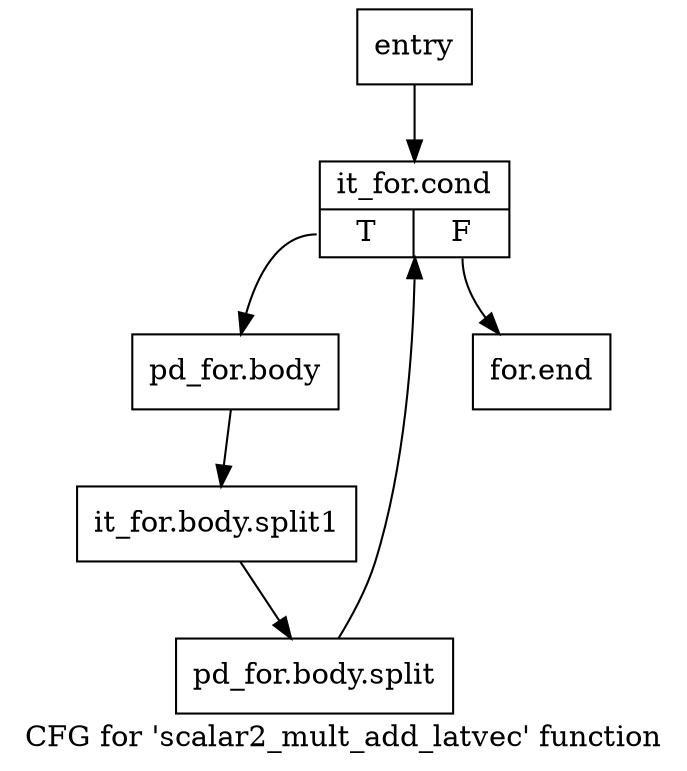 digraph "CFG for 'scalar2_mult_add_latvec' function" {
	label="CFG for 'scalar2_mult_add_latvec' function";

	Node0x19447f0 [shape=record,label="{entry}"];
	Node0x19447f0 -> Node0x1944840;
	Node0x1944840 [shape=record,label="{it_for.cond|{<s0>T|<s1>F}}"];
	Node0x1944840:s0 -> Node0x1944890;
	Node0x1944840:s1 -> Node0x19448e0;
	Node0x1944890 [shape=record,label="{pd_for.body}"];
	Node0x1944890 -> Node0x1b623f0;
	Node0x1b623f0 [shape=record,label="{it_for.body.split1}"];
	Node0x1b623f0 -> Node0x1c723a0;
	Node0x1c723a0 [shape=record,label="{pd_for.body.split}"];
	Node0x1c723a0 -> Node0x1944840;
	Node0x19448e0 [shape=record,label="{for.end}"];
}
